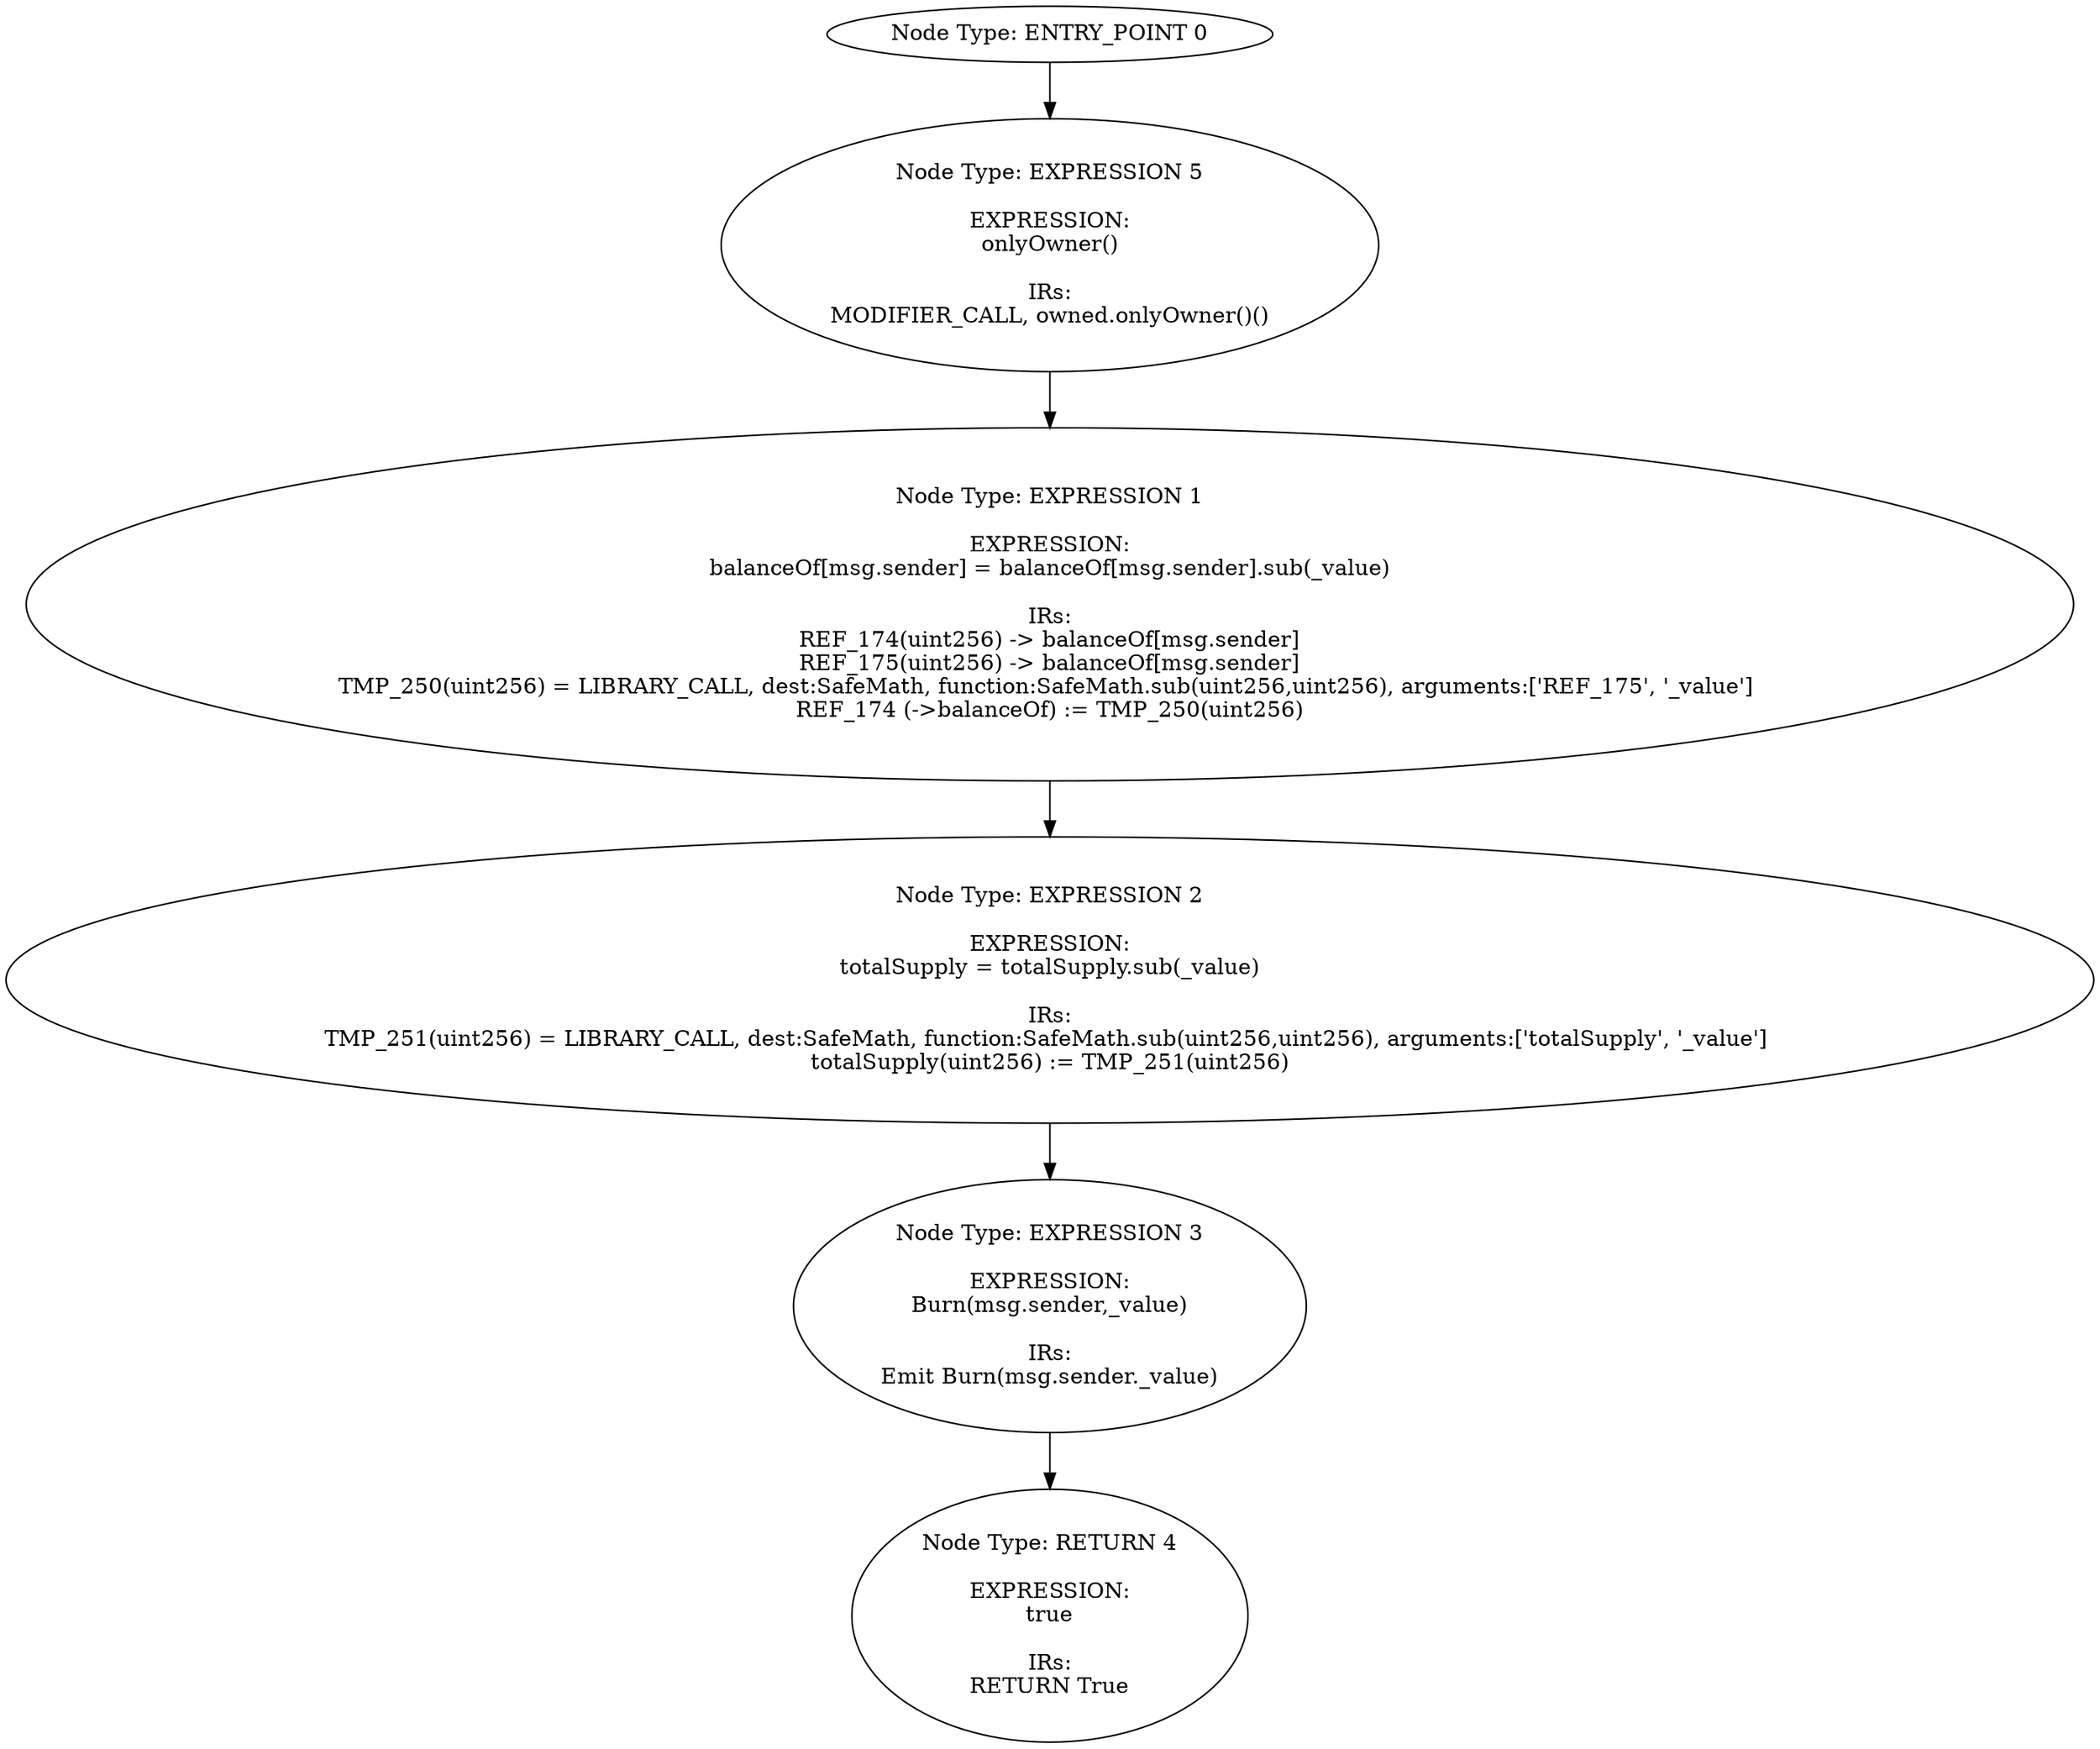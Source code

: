 digraph{
0[label="Node Type: ENTRY_POINT 0
"];
0->5;
1[label="Node Type: EXPRESSION 1

EXPRESSION:
balanceOf[msg.sender] = balanceOf[msg.sender].sub(_value)

IRs:
REF_174(uint256) -> balanceOf[msg.sender]
REF_175(uint256) -> balanceOf[msg.sender]
TMP_250(uint256) = LIBRARY_CALL, dest:SafeMath, function:SafeMath.sub(uint256,uint256), arguments:['REF_175', '_value'] 
REF_174 (->balanceOf) := TMP_250(uint256)"];
1->2;
2[label="Node Type: EXPRESSION 2

EXPRESSION:
totalSupply = totalSupply.sub(_value)

IRs:
TMP_251(uint256) = LIBRARY_CALL, dest:SafeMath, function:SafeMath.sub(uint256,uint256), arguments:['totalSupply', '_value'] 
totalSupply(uint256) := TMP_251(uint256)"];
2->3;
3[label="Node Type: EXPRESSION 3

EXPRESSION:
Burn(msg.sender,_value)

IRs:
Emit Burn(msg.sender._value)"];
3->4;
4[label="Node Type: RETURN 4

EXPRESSION:
true

IRs:
RETURN True"];
5[label="Node Type: EXPRESSION 5

EXPRESSION:
onlyOwner()

IRs:
MODIFIER_CALL, owned.onlyOwner()()"];
5->1;
}
